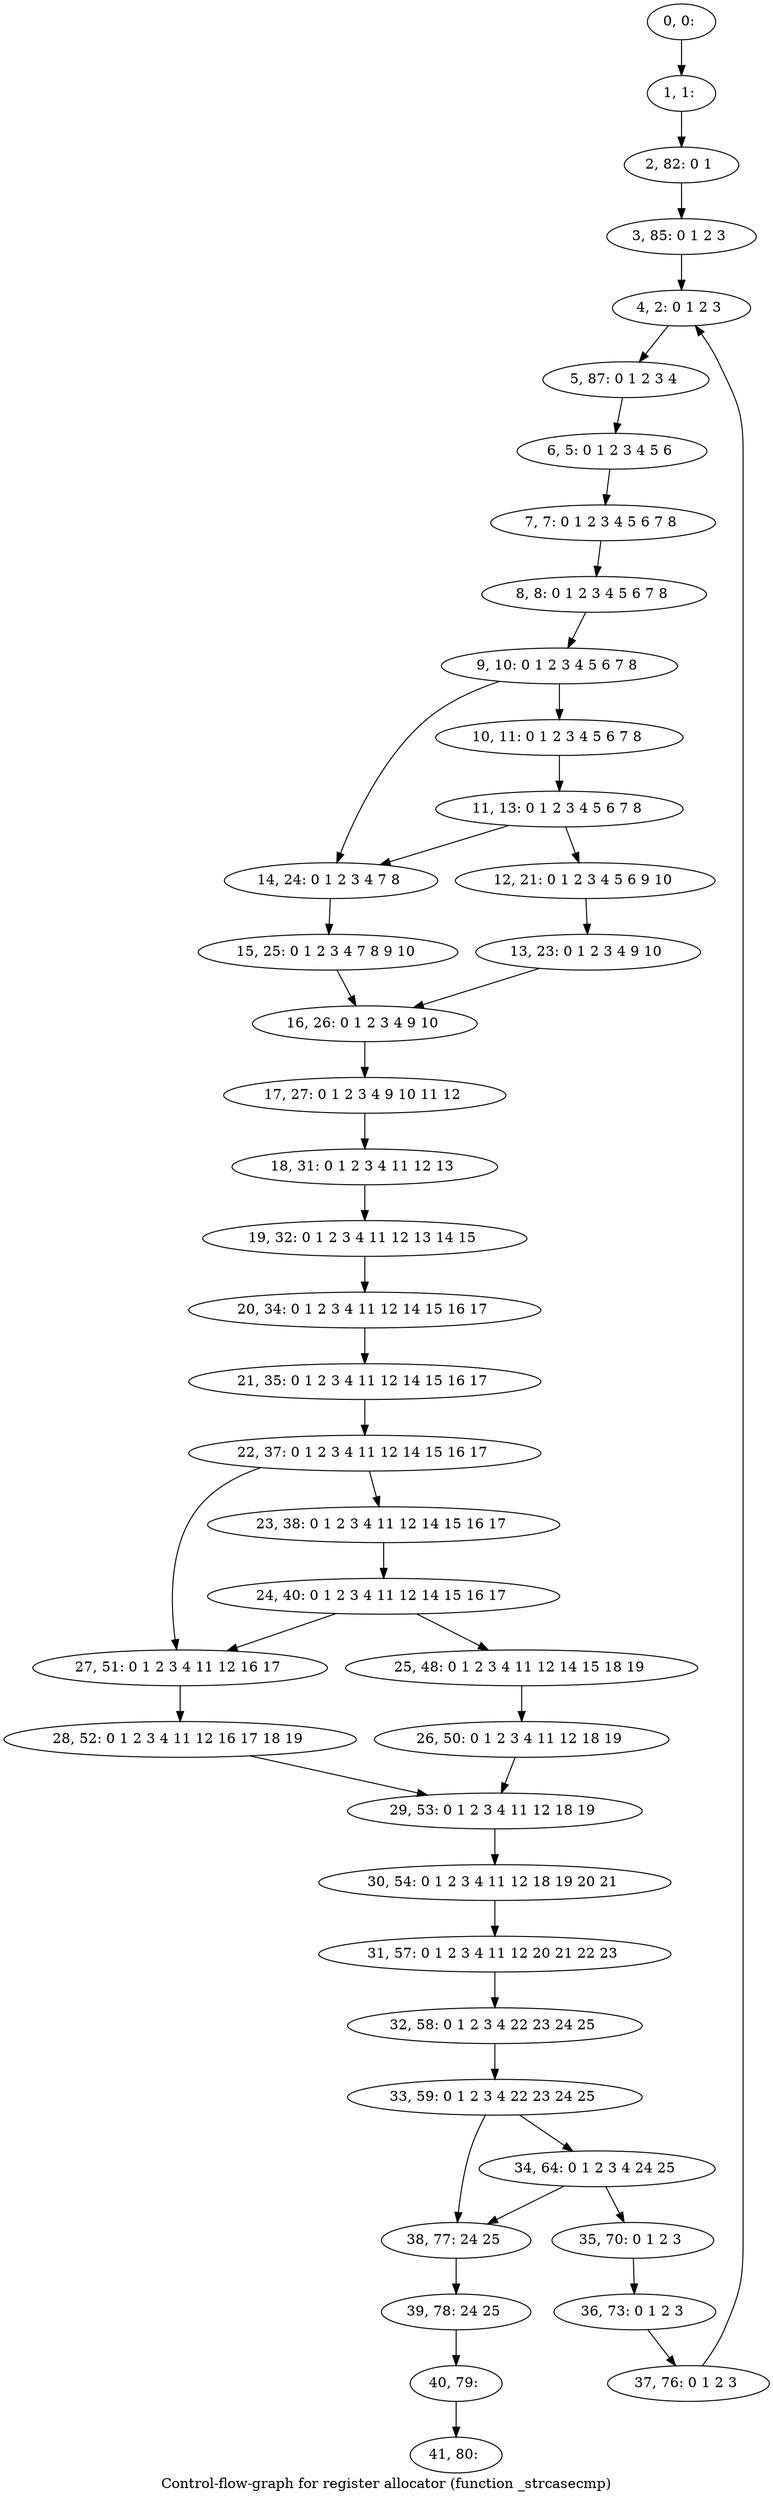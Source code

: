 digraph G {
graph [label="Control-flow-graph for register allocator (function _strcasecmp)"]
0[label="0, 0: "];
1[label="1, 1: "];
2[label="2, 82: 0 1 "];
3[label="3, 85: 0 1 2 3 "];
4[label="4, 2: 0 1 2 3 "];
5[label="5, 87: 0 1 2 3 4 "];
6[label="6, 5: 0 1 2 3 4 5 6 "];
7[label="7, 7: 0 1 2 3 4 5 6 7 8 "];
8[label="8, 8: 0 1 2 3 4 5 6 7 8 "];
9[label="9, 10: 0 1 2 3 4 5 6 7 8 "];
10[label="10, 11: 0 1 2 3 4 5 6 7 8 "];
11[label="11, 13: 0 1 2 3 4 5 6 7 8 "];
12[label="12, 21: 0 1 2 3 4 5 6 9 10 "];
13[label="13, 23: 0 1 2 3 4 9 10 "];
14[label="14, 24: 0 1 2 3 4 7 8 "];
15[label="15, 25: 0 1 2 3 4 7 8 9 10 "];
16[label="16, 26: 0 1 2 3 4 9 10 "];
17[label="17, 27: 0 1 2 3 4 9 10 11 12 "];
18[label="18, 31: 0 1 2 3 4 11 12 13 "];
19[label="19, 32: 0 1 2 3 4 11 12 13 14 15 "];
20[label="20, 34: 0 1 2 3 4 11 12 14 15 16 17 "];
21[label="21, 35: 0 1 2 3 4 11 12 14 15 16 17 "];
22[label="22, 37: 0 1 2 3 4 11 12 14 15 16 17 "];
23[label="23, 38: 0 1 2 3 4 11 12 14 15 16 17 "];
24[label="24, 40: 0 1 2 3 4 11 12 14 15 16 17 "];
25[label="25, 48: 0 1 2 3 4 11 12 14 15 18 19 "];
26[label="26, 50: 0 1 2 3 4 11 12 18 19 "];
27[label="27, 51: 0 1 2 3 4 11 12 16 17 "];
28[label="28, 52: 0 1 2 3 4 11 12 16 17 18 19 "];
29[label="29, 53: 0 1 2 3 4 11 12 18 19 "];
30[label="30, 54: 0 1 2 3 4 11 12 18 19 20 21 "];
31[label="31, 57: 0 1 2 3 4 11 12 20 21 22 23 "];
32[label="32, 58: 0 1 2 3 4 22 23 24 25 "];
33[label="33, 59: 0 1 2 3 4 22 23 24 25 "];
34[label="34, 64: 0 1 2 3 4 24 25 "];
35[label="35, 70: 0 1 2 3 "];
36[label="36, 73: 0 1 2 3 "];
37[label="37, 76: 0 1 2 3 "];
38[label="38, 77: 24 25 "];
39[label="39, 78: 24 25 "];
40[label="40, 79: "];
41[label="41, 80: "];
0->1 ;
1->2 ;
2->3 ;
3->4 ;
4->5 ;
5->6 ;
6->7 ;
7->8 ;
8->9 ;
9->10 ;
9->14 ;
10->11 ;
11->12 ;
11->14 ;
12->13 ;
13->16 ;
14->15 ;
15->16 ;
16->17 ;
17->18 ;
18->19 ;
19->20 ;
20->21 ;
21->22 ;
22->23 ;
22->27 ;
23->24 ;
24->25 ;
24->27 ;
25->26 ;
26->29 ;
27->28 ;
28->29 ;
29->30 ;
30->31 ;
31->32 ;
32->33 ;
33->34 ;
33->38 ;
34->35 ;
34->38 ;
35->36 ;
36->37 ;
37->4 ;
38->39 ;
39->40 ;
40->41 ;
}
